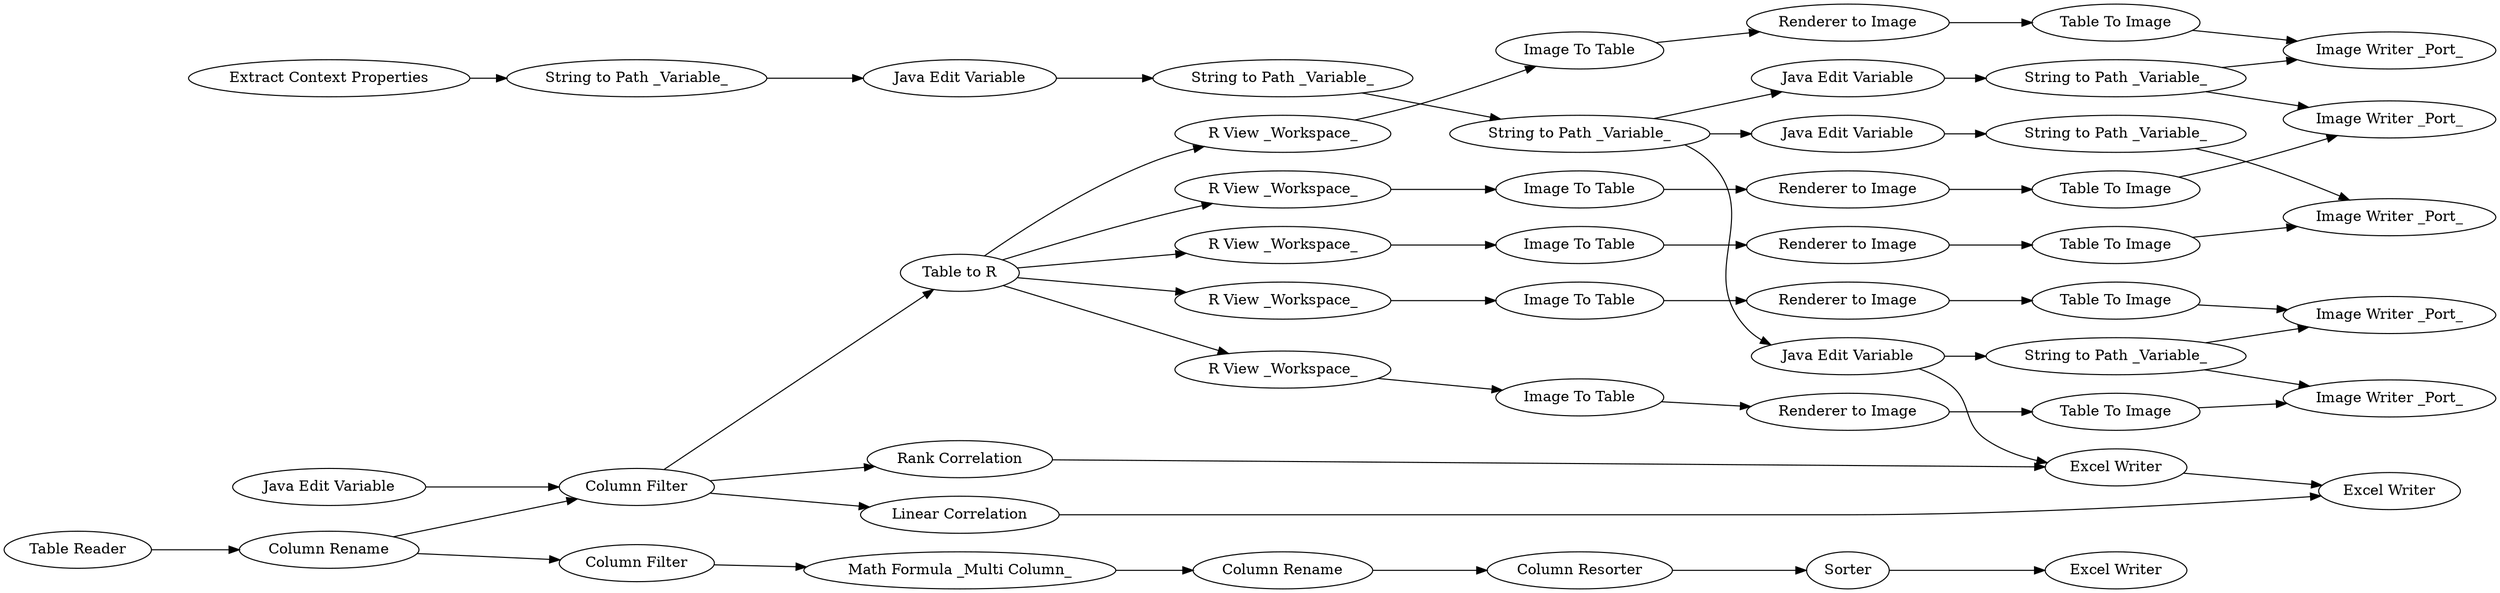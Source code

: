 digraph {
	2424 -> 2425
	259 -> 2400
	118 -> 306
	2414 -> 2413
	258 -> 259
	2421 -> 2422
	484 -> 485
	2427 -> 2425
	394 -> 396
	391 -> 2407
	306 -> 307
	2412 -> 2417
	395 -> 397
	2416 -> 2418
	2411 -> 2415
	485 -> 384
	375 -> 257
	485 -> 2409
	2404 -> 2405
	481 -> 483
	483 -> 482
	2408 -> 390
	2408 -> 118
	2403 -> 2404
	2410 -> 2419
	384 -> 396
	384 -> 2401
	2422 -> 2423
	389 -> 2408
	117 -> 118
	482 -> 484
	396 -> 397
	2423 -> 2424
	306 -> 2421
	2415 -> 2414
	485 -> 2426
	2413 -> 2419
	2417 -> 2416
	2402 -> 2403
	2410 -> 2420
	306 -> 2412
	2401 -> 2405
	118 -> 395
	2401 -> 2400
	306 -> 375
	2418 -> 2420
	2407 -> 392
	307 -> 2402
	118 -> 394
	257 -> 258
	2426 -> 2427
	2409 -> 2410
	393 -> 391
	392 -> 339
	306 -> 2411
	390 -> 393
	306 [label="Table to R"]
	483 [label="String to Path _Variable_"]
	307 [label="R View _Workspace_"]
	2401 [label="String to Path _Variable_"]
	2414 [label="Renderer to Image"]
	2416 [label="Renderer to Image"]
	394 [label="Rank Correlation"]
	482 [label="Java Edit Variable"]
	485 [label="String to Path _Variable_"]
	259 [label="Table To Image"]
	2427 [label="String to Path _Variable_"]
	384 [label="Java Edit Variable"]
	2420 [label="Image Writer _Port_"]
	2424 [label="Table To Image"]
	339 [label="Excel Writer"]
	2408 [label="Column Rename"]
	2410 [label="String to Path _Variable_"]
	484 [label="String to Path _Variable_"]
	2405 [label="Image Writer _Port_"]
	2421 [label="R View _Workspace_"]
	2422 [label="Image To Table"]
	392 [label=Sorter]
	390 [label="Column Filter"]
	481 [label="Extract Context Properties"]
	2415 [label="Image To Table"]
	2407 [label="Column Resorter"]
	391 [label="Column Rename"]
	397 [label="Excel Writer"]
	396 [label="Excel Writer"]
	2403 [label="Renderer to Image"]
	2409 [label="Java Edit Variable"]
	2418 [label="Table To Image"]
	2404 [label="Table To Image"]
	2413 [label="Table To Image"]
	257 [label="Image To Table"]
	117 [label="Java Edit Variable"]
	2411 [label="R View _Workspace_"]
	375 [label="R View _Workspace_"]
	389 [label="Table Reader"]
	2400 [label="Image Writer _Port_"]
	2425 [label="Image Writer _Port_"]
	395 [label="Linear Correlation"]
	258 [label="Renderer to Image"]
	2402 [label="Image To Table"]
	118 [label="Column Filter"]
	393 [label="Math Formula _Multi Column_"]
	2426 [label="Java Edit Variable"]
	2417 [label="Image To Table"]
	2419 [label="Image Writer _Port_"]
	2423 [label="Renderer to Image"]
	2412 [label="R View _Workspace_"]
	rankdir=LR
}
